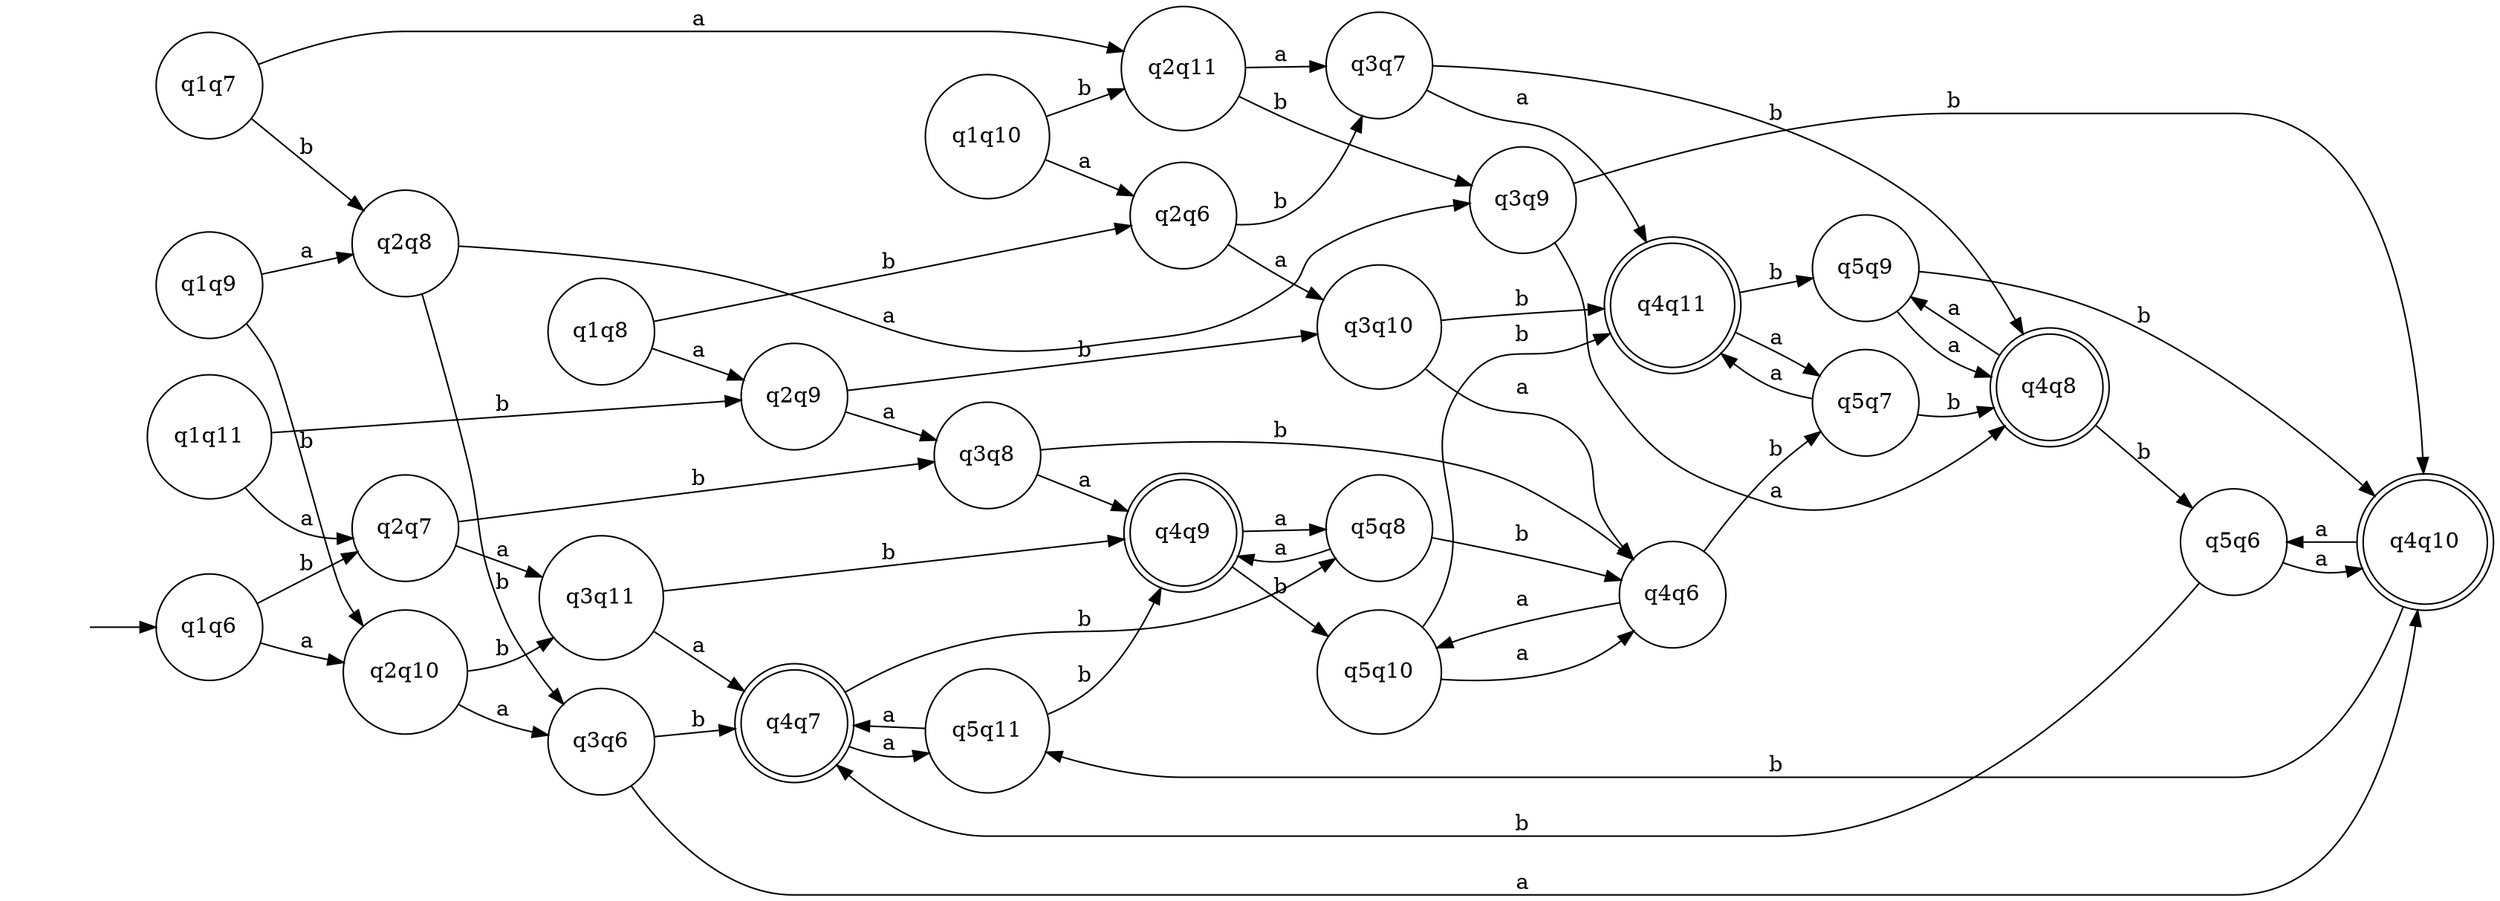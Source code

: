 digraph finite_state_machine{
	rankdir=LR; 
	node [shape = none]; "";
	node [shape = doublecircle] q4q7, q4q8, q4q9, q4q10, q4q11; 
	node [shape = circle];
	"" -> q1q6;
	q1q6 -> q2q10 [label = "a"];
    q1q7 -> q2q11 [label = "a"];
    q1q8 -> q2q9 [label = "a"];
    q1q9 -> q2q8 [label = "a"];
    q1q10 -> q2q6 [label = "a"];
    q1q11 -> q2q7 [label = "a"];

	q1q6 -> q2q7[label = "b"];
    q1q7 -> q2q8 [label = "b"];
    q1q8 -> q2q6 [label = "b"];
    q1q9 -> q2q10 [label = "b"];
    q1q10 -> q2q11 [label = "b"];
    q1q11 -> q2q9 [label = "b"];

    q2q6 -> q3q10 [label = "a"];
    q2q7 -> q3q11 [label = "a"];
    q2q8 -> q3q9 [label = "a"];
    q2q9 -> q3q8 [label = "a"];
    q2q10 -> q3q6 [label = "a"];
    q2q11 -> q3q7 [label = "a"];

    q2q6 -> q3q7[label = "b"];
    q2q7 -> q3q8 [label = "b"];
    q2q8 -> q3q6 [label = "b"];
    q2q9 -> q3q10 [label = "b"];
    q2q10 -> q3q11 [label = "b"];
    q2q11 -> q3q9 [label = "b"];

    q3q6 -> q4q10 [label = "a"];
    q3q7 -> q4q11 [label = "a"];
    q3q8 -> q4q9 [label = "a"];
    q3q9 -> q4q8 [label = "a"];
    q3q10 -> q4q6 [label = "a"];
    q3q11 -> q4q7 [label = "a"];

    q3q6 -> q4q7[label = "b"];
    q3q7 -> q4q8 [label = "b"];
    q3q8 -> q4q6 [label = "b"];
    q3q9 -> q4q10 [label = "b"];
    q3q10 -> q4q11 [label = "b"];
    q3q11 -> q4q9 [label = "b"];

    q4q6 -> q5q10 [label = "a"];
    q4q7 -> q5q11 [label = "a"];
    q4q8 -> q5q9 [label = "a"];
    q4q9 -> q5q8 [label = "a"];
    q4q10 -> q5q6 [label = "a"];
    q4q11 -> q5q7 [label = "a"];

    q4q6 -> q5q7[label = "b"];
    q4q7 -> q5q8 [label = "b"];
    q4q8 -> q5q6 [label = "b"];
    q4q9 -> q5q10 [label = "b"];
    q4q10 -> q5q11 [label = "b"];
    q4q11 -> q5q9 [label = "b"];

    q5q6 -> q4q10 [label = "a"];
    q5q7 -> q4q11 [label = "a"];
    q5q8 -> q4q9 [label = "a"];
    q5q9 -> q4q8 [label = "a"];
    q5q10 -> q4q6 [label = "a"];
    q5q11 -> q4q7 [label = "a"];

    q5q6 -> q4q7[label = "b"];
    q5q7 -> q4q8 [label = "b"];
    q5q8 -> q4q6 [label = "b"];
    q5q9 -> q4q10 [label = "b"];
    q5q10 -> q4q11 [label = "b"];
    q5q11 -> q4q9 [label = "b"];
}
